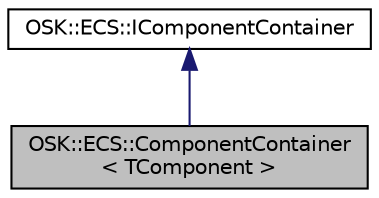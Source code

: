 digraph "OSK::ECS::ComponentContainer&lt; TComponent &gt;"
{
 // LATEX_PDF_SIZE
  edge [fontname="Helvetica",fontsize="10",labelfontname="Helvetica",labelfontsize="10"];
  node [fontname="Helvetica",fontsize="10",shape=record];
  Node1 [label="OSK::ECS::ComponentContainer\l\< TComponent \>",height=0.2,width=0.4,color="black", fillcolor="grey75", style="filled", fontcolor="black",tooltip="Contenedor para el dynamic array de componentes del tipo dado. Se encarga de manejar la introducción ..."];
  Node2 -> Node1 [dir="back",color="midnightblue",fontsize="10",style="solid",fontname="Helvetica"];
  Node2 [label="OSK::ECS::IComponentContainer",height=0.2,width=0.4,color="black", fillcolor="white", style="filled",URL="$class_o_s_k_1_1_e_c_s_1_1_i_component_container.html",tooltip="Clase base para el contenedor de componentes."];
}
